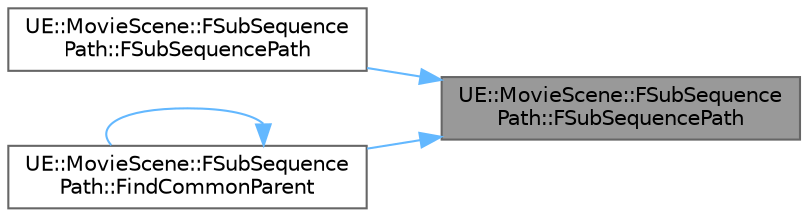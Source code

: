 digraph "UE::MovieScene::FSubSequencePath::FSubSequencePath"
{
 // INTERACTIVE_SVG=YES
 // LATEX_PDF_SIZE
  bgcolor="transparent";
  edge [fontname=Helvetica,fontsize=10,labelfontname=Helvetica,labelfontsize=10];
  node [fontname=Helvetica,fontsize=10,shape=box,height=0.2,width=0.4];
  rankdir="RL";
  Node1 [id="Node000001",label="UE::MovieScene::FSubSequence\lPath::FSubSequencePath",height=0.2,width=0.4,color="gray40", fillcolor="grey60", style="filled", fontcolor="black",tooltip="Default construction to a root path."];
  Node1 -> Node2 [id="edge1_Node000001_Node000002",dir="back",color="steelblue1",style="solid",tooltip=" "];
  Node2 [id="Node000002",label="UE::MovieScene::FSubSequence\lPath::FSubSequencePath",height=0.2,width=0.4,color="grey40", fillcolor="white", style="filled",URL="$d1/d45/structUE_1_1MovieScene_1_1FSubSequencePath.html#a6fbe64647566f89c4a739b448ce5ab83",tooltip="Set up this path from a specific sequence ID that points to a particular sequence in the specified hi..."];
  Node1 -> Node3 [id="edge2_Node000001_Node000003",dir="back",color="steelblue1",style="solid",tooltip=" "];
  Node3 [id="Node000003",label="UE::MovieScene::FSubSequence\lPath::FindCommonParent",height=0.2,width=0.4,color="grey40", fillcolor="white", style="filled",URL="$d1/d45/structUE_1_1MovieScene_1_1FSubSequencePath.html#a1d8033956ec7d336a02c1eb38f0fe624",tooltip="Find the first parent sequence ID that is common to both A and B."];
  Node3 -> Node3 [id="edge3_Node000003_Node000003",dir="back",color="steelblue1",style="solid",tooltip=" "];
}
